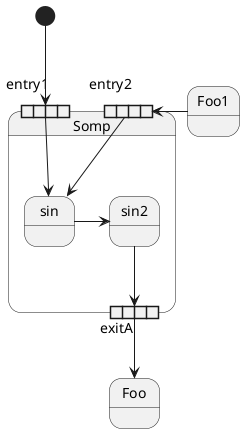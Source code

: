 @startuml
state Somp {
  state entry1 <<expansionInput>>
  state entry2 <<expansionInput>>
  state sin
  entry1 --> sin
  entry2 -> sin
  sin -> sin2
  sin2 --> exitA <<expansionOutput>>
}

[*] --> entry1
exitA --> Foo
Foo1 -> entry2
@enduml

////////////////////////////

start
  state_diagram
    state
      state_name        Somp
      state_block
        state_diagram
          state
            state_name  entry1
            state_type  expansionInput
          state
            state_name  entry2
            state_type  expansionInput
          state
            state_name  sin
          transition
            departure_state     entry1
            arrow       -->
            arrival_state       sin
          transition
            departure_state     entry2
            arrow       ->
            arrival_state       sin
          transition
            departure_state     sin
            arrow       ->
            arrival_state       sin2
          transition
            departure_state     sin2
            arrow       -->
            arrival_state       exitA
            state_type  expansionOutput
    transition
      departure_state   [*]
      arrow     -->
      arrival_state     entry1
    transition
      departure_state   exitA
      arrow     -->
      arrival_state     Foo
    transition
      departure_state   Foo1
      arrow     ->
      arrival_state     entry2
